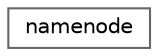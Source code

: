 digraph "Graphical Class Hierarchy"
{
 // LATEX_PDF_SIZE
  bgcolor="transparent";
  edge [fontname=Helvetica,fontsize=10,labelfontname=Helvetica,labelfontsize=10];
  node [fontname=Helvetica,fontsize=10,shape=box,height=0.2,width=0.4];
  rankdir="LR";
  Node0 [label="namenode",height=0.2,width=0.4,color="grey40", fillcolor="white", style="filled",URL="$structnamenode.html",tooltip=" "];
}
